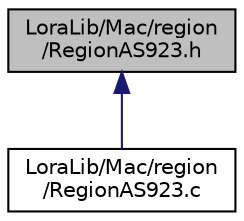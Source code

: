 digraph "LoraLib/Mac/region/RegionAS923.h"
{
  edge [fontname="Helvetica",fontsize="10",labelfontname="Helvetica",labelfontsize="10"];
  node [fontname="Helvetica",fontsize="10",shape=record];
  Node26 [label="LoraLib/Mac/region\l/RegionAS923.h",height=0.2,width=0.4,color="black", fillcolor="grey75", style="filled", fontcolor="black"];
  Node26 -> Node27 [dir="back",color="midnightblue",fontsize="10",style="solid",fontname="Helvetica"];
  Node27 [label="LoraLib/Mac/region\l/RegionAS923.c",height=0.2,width=0.4,color="black", fillcolor="white", style="filled",URL="$_region_a_s923_8c.html",tooltip="Region implementation for AS923 "];
}
